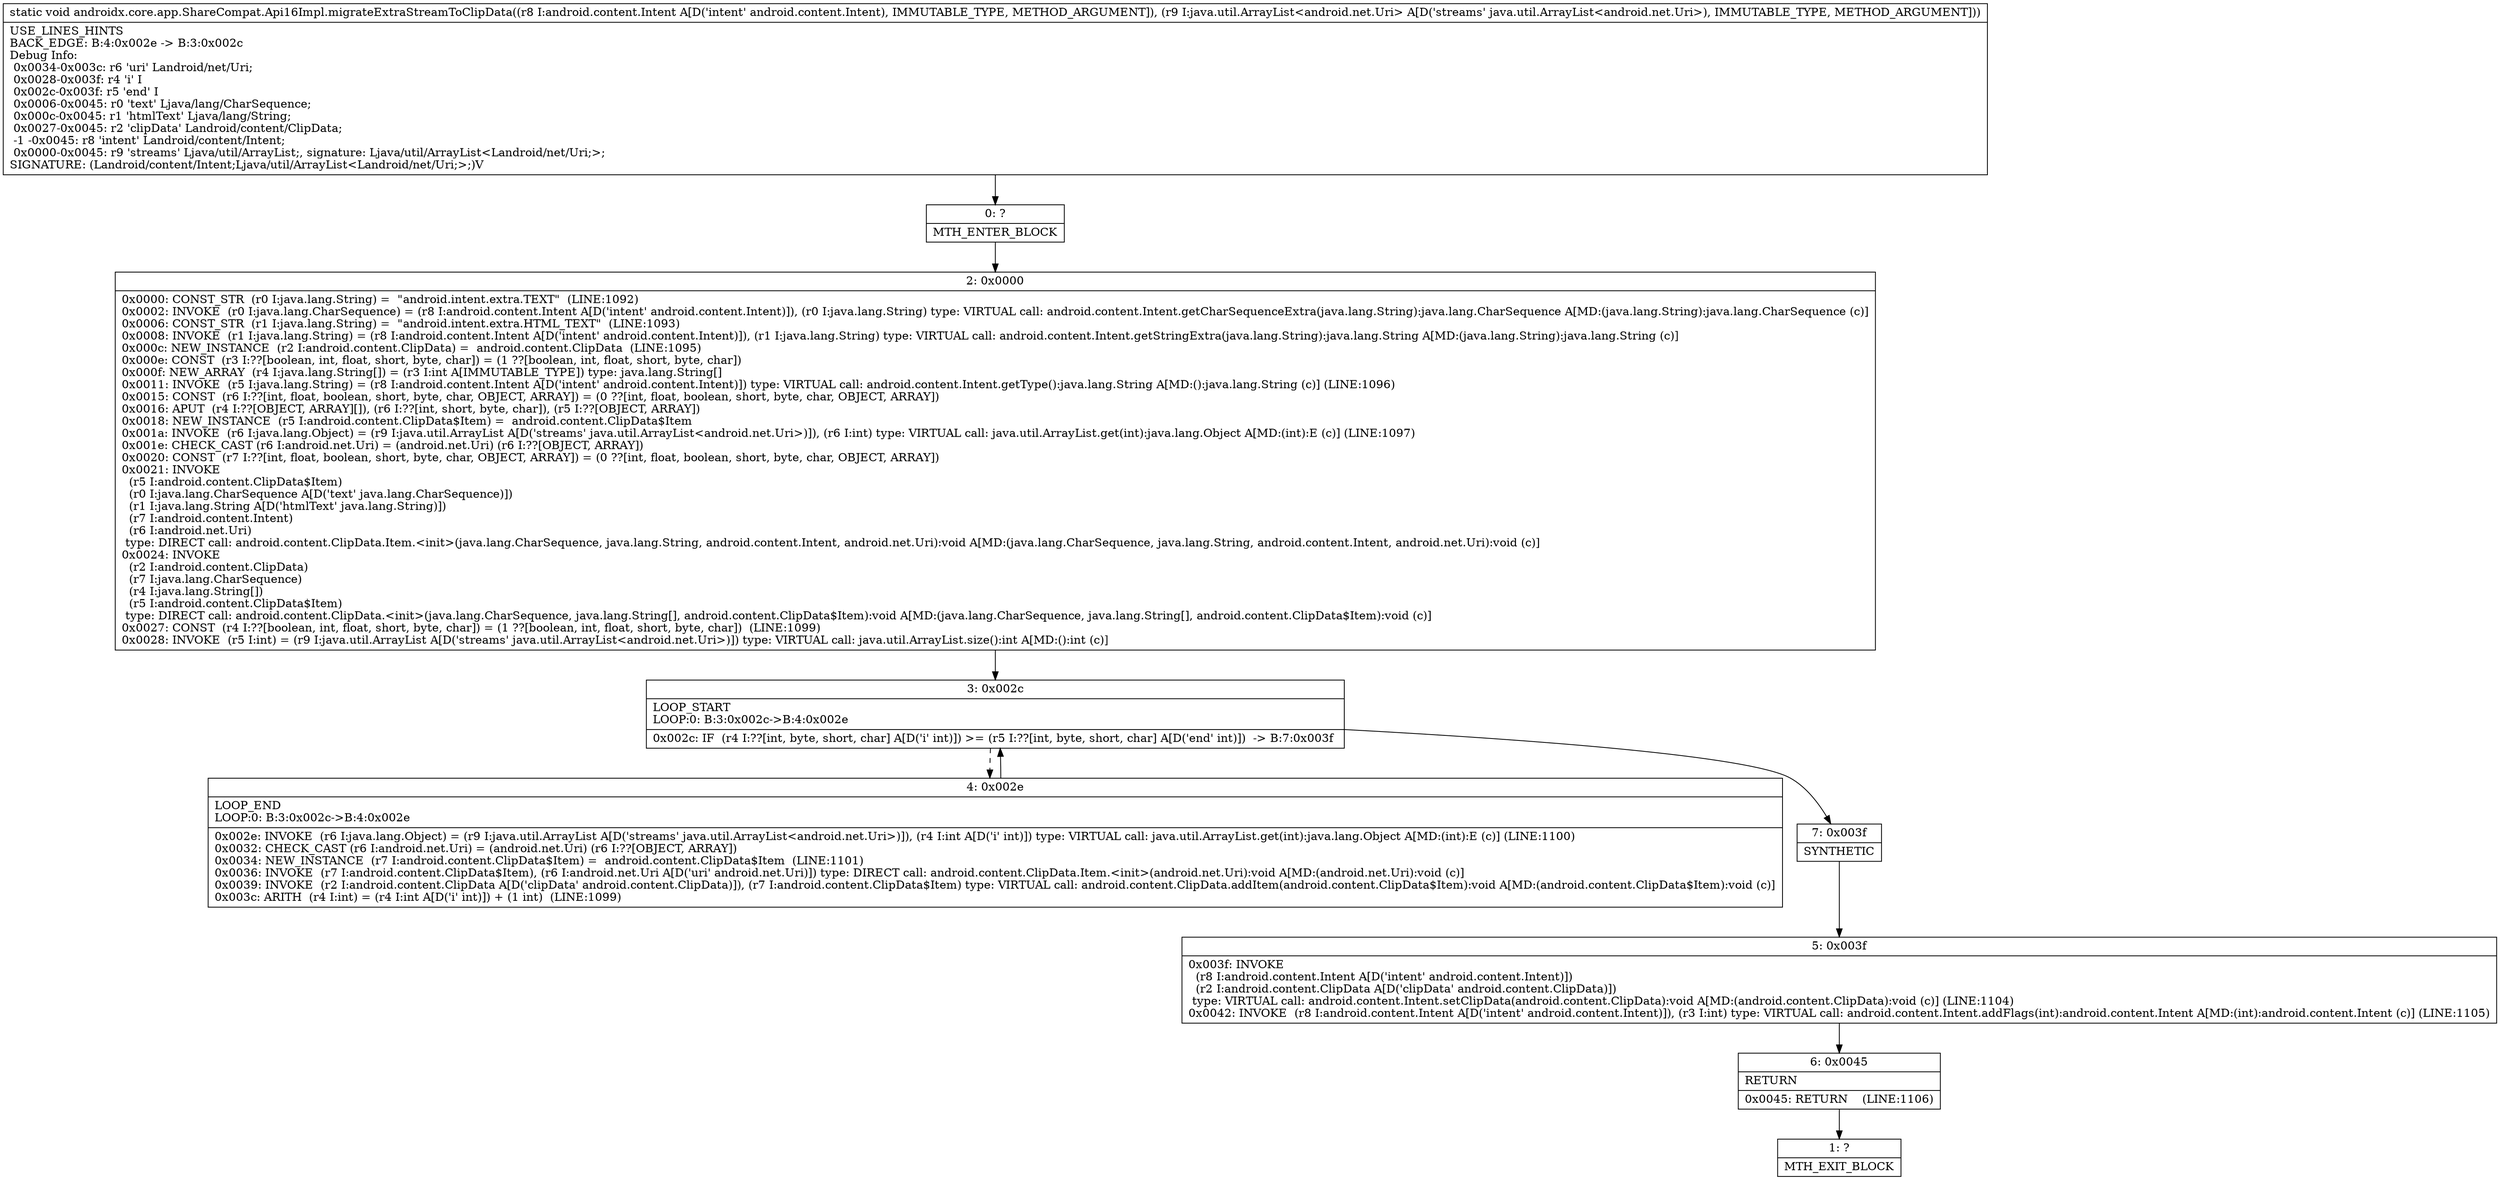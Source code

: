 digraph "CFG forandroidx.core.app.ShareCompat.Api16Impl.migrateExtraStreamToClipData(Landroid\/content\/Intent;Ljava\/util\/ArrayList;)V" {
Node_0 [shape=record,label="{0\:\ ?|MTH_ENTER_BLOCK\l}"];
Node_2 [shape=record,label="{2\:\ 0x0000|0x0000: CONST_STR  (r0 I:java.lang.String) =  \"android.intent.extra.TEXT\"  (LINE:1092)\l0x0002: INVOKE  (r0 I:java.lang.CharSequence) = (r8 I:android.content.Intent A[D('intent' android.content.Intent)]), (r0 I:java.lang.String) type: VIRTUAL call: android.content.Intent.getCharSequenceExtra(java.lang.String):java.lang.CharSequence A[MD:(java.lang.String):java.lang.CharSequence (c)]\l0x0006: CONST_STR  (r1 I:java.lang.String) =  \"android.intent.extra.HTML_TEXT\"  (LINE:1093)\l0x0008: INVOKE  (r1 I:java.lang.String) = (r8 I:android.content.Intent A[D('intent' android.content.Intent)]), (r1 I:java.lang.String) type: VIRTUAL call: android.content.Intent.getStringExtra(java.lang.String):java.lang.String A[MD:(java.lang.String):java.lang.String (c)]\l0x000c: NEW_INSTANCE  (r2 I:android.content.ClipData) =  android.content.ClipData  (LINE:1095)\l0x000e: CONST  (r3 I:??[boolean, int, float, short, byte, char]) = (1 ??[boolean, int, float, short, byte, char]) \l0x000f: NEW_ARRAY  (r4 I:java.lang.String[]) = (r3 I:int A[IMMUTABLE_TYPE]) type: java.lang.String[] \l0x0011: INVOKE  (r5 I:java.lang.String) = (r8 I:android.content.Intent A[D('intent' android.content.Intent)]) type: VIRTUAL call: android.content.Intent.getType():java.lang.String A[MD:():java.lang.String (c)] (LINE:1096)\l0x0015: CONST  (r6 I:??[int, float, boolean, short, byte, char, OBJECT, ARRAY]) = (0 ??[int, float, boolean, short, byte, char, OBJECT, ARRAY]) \l0x0016: APUT  (r4 I:??[OBJECT, ARRAY][]), (r6 I:??[int, short, byte, char]), (r5 I:??[OBJECT, ARRAY]) \l0x0018: NEW_INSTANCE  (r5 I:android.content.ClipData$Item) =  android.content.ClipData$Item \l0x001a: INVOKE  (r6 I:java.lang.Object) = (r9 I:java.util.ArrayList A[D('streams' java.util.ArrayList\<android.net.Uri\>)]), (r6 I:int) type: VIRTUAL call: java.util.ArrayList.get(int):java.lang.Object A[MD:(int):E (c)] (LINE:1097)\l0x001e: CHECK_CAST (r6 I:android.net.Uri) = (android.net.Uri) (r6 I:??[OBJECT, ARRAY]) \l0x0020: CONST  (r7 I:??[int, float, boolean, short, byte, char, OBJECT, ARRAY]) = (0 ??[int, float, boolean, short, byte, char, OBJECT, ARRAY]) \l0x0021: INVOKE  \l  (r5 I:android.content.ClipData$Item)\l  (r0 I:java.lang.CharSequence A[D('text' java.lang.CharSequence)])\l  (r1 I:java.lang.String A[D('htmlText' java.lang.String)])\l  (r7 I:android.content.Intent)\l  (r6 I:android.net.Uri)\l type: DIRECT call: android.content.ClipData.Item.\<init\>(java.lang.CharSequence, java.lang.String, android.content.Intent, android.net.Uri):void A[MD:(java.lang.CharSequence, java.lang.String, android.content.Intent, android.net.Uri):void (c)]\l0x0024: INVOKE  \l  (r2 I:android.content.ClipData)\l  (r7 I:java.lang.CharSequence)\l  (r4 I:java.lang.String[])\l  (r5 I:android.content.ClipData$Item)\l type: DIRECT call: android.content.ClipData.\<init\>(java.lang.CharSequence, java.lang.String[], android.content.ClipData$Item):void A[MD:(java.lang.CharSequence, java.lang.String[], android.content.ClipData$Item):void (c)]\l0x0027: CONST  (r4 I:??[boolean, int, float, short, byte, char]) = (1 ??[boolean, int, float, short, byte, char])  (LINE:1099)\l0x0028: INVOKE  (r5 I:int) = (r9 I:java.util.ArrayList A[D('streams' java.util.ArrayList\<android.net.Uri\>)]) type: VIRTUAL call: java.util.ArrayList.size():int A[MD:():int (c)]\l}"];
Node_3 [shape=record,label="{3\:\ 0x002c|LOOP_START\lLOOP:0: B:3:0x002c\-\>B:4:0x002e\l|0x002c: IF  (r4 I:??[int, byte, short, char] A[D('i' int)]) \>= (r5 I:??[int, byte, short, char] A[D('end' int)])  \-\> B:7:0x003f \l}"];
Node_4 [shape=record,label="{4\:\ 0x002e|LOOP_END\lLOOP:0: B:3:0x002c\-\>B:4:0x002e\l|0x002e: INVOKE  (r6 I:java.lang.Object) = (r9 I:java.util.ArrayList A[D('streams' java.util.ArrayList\<android.net.Uri\>)]), (r4 I:int A[D('i' int)]) type: VIRTUAL call: java.util.ArrayList.get(int):java.lang.Object A[MD:(int):E (c)] (LINE:1100)\l0x0032: CHECK_CAST (r6 I:android.net.Uri) = (android.net.Uri) (r6 I:??[OBJECT, ARRAY]) \l0x0034: NEW_INSTANCE  (r7 I:android.content.ClipData$Item) =  android.content.ClipData$Item  (LINE:1101)\l0x0036: INVOKE  (r7 I:android.content.ClipData$Item), (r6 I:android.net.Uri A[D('uri' android.net.Uri)]) type: DIRECT call: android.content.ClipData.Item.\<init\>(android.net.Uri):void A[MD:(android.net.Uri):void (c)]\l0x0039: INVOKE  (r2 I:android.content.ClipData A[D('clipData' android.content.ClipData)]), (r7 I:android.content.ClipData$Item) type: VIRTUAL call: android.content.ClipData.addItem(android.content.ClipData$Item):void A[MD:(android.content.ClipData$Item):void (c)]\l0x003c: ARITH  (r4 I:int) = (r4 I:int A[D('i' int)]) + (1 int)  (LINE:1099)\l}"];
Node_7 [shape=record,label="{7\:\ 0x003f|SYNTHETIC\l}"];
Node_5 [shape=record,label="{5\:\ 0x003f|0x003f: INVOKE  \l  (r8 I:android.content.Intent A[D('intent' android.content.Intent)])\l  (r2 I:android.content.ClipData A[D('clipData' android.content.ClipData)])\l type: VIRTUAL call: android.content.Intent.setClipData(android.content.ClipData):void A[MD:(android.content.ClipData):void (c)] (LINE:1104)\l0x0042: INVOKE  (r8 I:android.content.Intent A[D('intent' android.content.Intent)]), (r3 I:int) type: VIRTUAL call: android.content.Intent.addFlags(int):android.content.Intent A[MD:(int):android.content.Intent (c)] (LINE:1105)\l}"];
Node_6 [shape=record,label="{6\:\ 0x0045|RETURN\l|0x0045: RETURN    (LINE:1106)\l}"];
Node_1 [shape=record,label="{1\:\ ?|MTH_EXIT_BLOCK\l}"];
MethodNode[shape=record,label="{static void androidx.core.app.ShareCompat.Api16Impl.migrateExtraStreamToClipData((r8 I:android.content.Intent A[D('intent' android.content.Intent), IMMUTABLE_TYPE, METHOD_ARGUMENT]), (r9 I:java.util.ArrayList\<android.net.Uri\> A[D('streams' java.util.ArrayList\<android.net.Uri\>), IMMUTABLE_TYPE, METHOD_ARGUMENT]))  | USE_LINES_HINTS\lBACK_EDGE: B:4:0x002e \-\> B:3:0x002c\lDebug Info:\l  0x0034\-0x003c: r6 'uri' Landroid\/net\/Uri;\l  0x0028\-0x003f: r4 'i' I\l  0x002c\-0x003f: r5 'end' I\l  0x0006\-0x0045: r0 'text' Ljava\/lang\/CharSequence;\l  0x000c\-0x0045: r1 'htmlText' Ljava\/lang\/String;\l  0x0027\-0x0045: r2 'clipData' Landroid\/content\/ClipData;\l  \-1 \-0x0045: r8 'intent' Landroid\/content\/Intent;\l  0x0000\-0x0045: r9 'streams' Ljava\/util\/ArrayList;, signature: Ljava\/util\/ArrayList\<Landroid\/net\/Uri;\>;\lSIGNATURE: (Landroid\/content\/Intent;Ljava\/util\/ArrayList\<Landroid\/net\/Uri;\>;)V\l}"];
MethodNode -> Node_0;Node_0 -> Node_2;
Node_2 -> Node_3;
Node_3 -> Node_4[style=dashed];
Node_3 -> Node_7;
Node_4 -> Node_3;
Node_7 -> Node_5;
Node_5 -> Node_6;
Node_6 -> Node_1;
}

